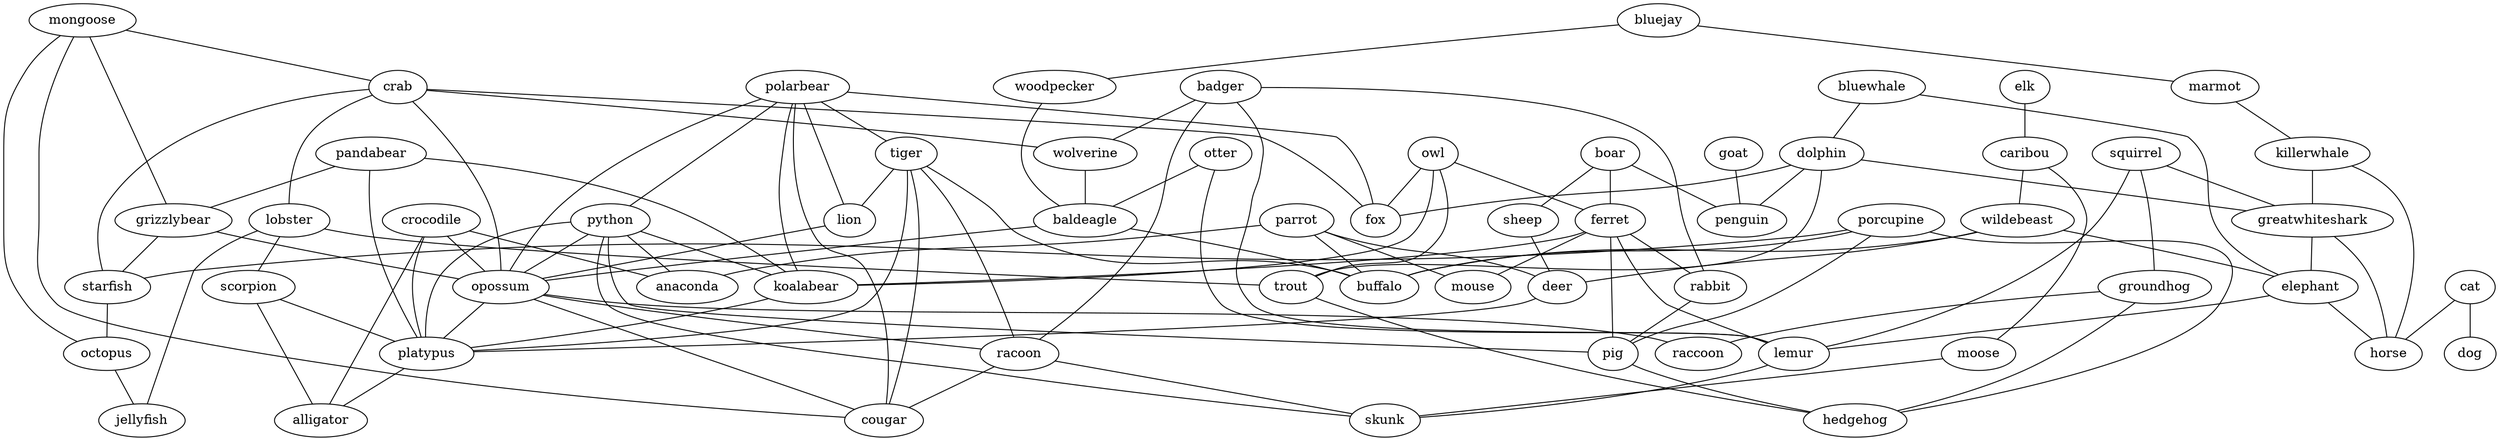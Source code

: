strict graph  {
	owl -- ferret	 [weight=1];
	owl -- fox	 [weight=1];
	owl -- trout	 [weight=1];
	owl -- koalabear	 [weight=1];
	pandabear -- grizzlybear	 [weight=1];
	pandabear -- koalabear	 [weight=1];
	pandabear -- platypus	 [weight=1];
	crocodile -- anaconda	 [weight=1];
	crocodile -- opossum	 [weight=1];
	crocodile -- platypus	 [weight=1];
	crocodile -- alligator	 [weight=1];
	mongoose -- crab	 [weight=1];
	mongoose -- grizzlybear	 [weight=1];
	mongoose -- octopus	 [weight=1];
	mongoose -- cougar	 [weight=1];
	boar -- sheep	 [weight=1];
	boar -- ferret	 [weight=1];
	boar -- penguin	 [weight=1];
	badger -- rabbit	 [weight=1];
	badger -- wolverine	 [weight=1];
	badger -- racoon	 [weight=1];
	badger -- lemur	 [weight=1];
	sheep -- deer	 [weight=1];
	elk -- caribou	 [weight=1];
	crab -- starfish	 [weight=1];
	crab -- lobster	 [weight=1];
	crab -- fox	 [weight=1];
	crab -- wolverine	 [weight=1];
	crab -- opossum	 [weight=1];
	polarbear -- python	 [weight=1];
	polarbear -- tiger	 [weight=1];
	polarbear -- lion	 [weight=1];
	polarbear -- fox	 [weight=1];
	polarbear -- opossum	 [weight=1];
	polarbear -- koalabear	 [weight=1];
	polarbear -- cougar	 [weight=1];
	porcupine -- starfish	 [weight=1];
	porcupine -- pig	 [weight=1];
	porcupine -- buffalo	 [weight=1];
	porcupine -- hedgehog	 [weight=1];
	grizzlybear -- starfish	 [weight=1];
	grizzlybear -- opossum	 [weight=1];
	squirrel -- greatwhiteshark	 [weight=1];
	squirrel -- groundhog	 [weight=1];
	squirrel -- lemur	 [weight=1];
	starfish -- octopus	 [weight=1];
	python -- pig	 [weight=1];
	python -- anaconda	 [weight=1];
	python -- opossum	 [weight=1];
	python -- koalabear	 [weight=1];
	python -- platypus	 [weight=1];
	python -- skunk	 [weight=1];
	caribou -- wildebeast	 [weight=1];
	caribou -- moose	 [weight=1];
	tiger -- lion	 [weight=1];
	tiger -- racoon	 [weight=1];
	tiger -- cougar	 [weight=1];
	tiger -- platypus	 [weight=1];
	tiger -- buffalo	 [weight=1];
	ferret -- rabbit	 [weight=1];
	ferret -- pig	 [weight=1];
	ferret -- mouse	 [weight=1];
	ferret -- koalabear	 [weight=1];
	ferret -- lemur	 [weight=1];
	rabbit -- pig	 [weight=1];
	otter -- baldeagle	 [weight=1];
	otter -- lemur	 [weight=1];
	parrot -- deer	 [weight=1];
	parrot -- anaconda	 [weight=1];
	parrot -- mouse	 [weight=1];
	parrot -- buffalo	 [weight=1];
	bluejay -- marmot	 [weight=1];
	bluejay -- woodpecker	 [weight=1];
	cat -- horse	 [weight=1];
	cat -- dog	 [weight=1];
	wildebeast -- deer	 [weight=1];
	wildebeast -- elephant	 [weight=1];
	wildebeast -- buffalo	 [weight=1];
	bluewhale -- dolphin	 [weight=1];
	bluewhale -- elephant	 [weight=1];
	marmot -- killerwhale	 [weight=1];
	dolphin -- fox	 [weight=1];
	dolphin -- greatwhiteshark	 [weight=1];
	dolphin -- trout	 [weight=1];
	dolphin -- penguin	 [weight=1];
	deer -- platypus	 [weight=1];
	pig -- hedgehog	 [weight=1];
	lion -- opossum	 [weight=1];
	lobster -- trout	 [weight=1];
	lobster -- scorpion	 [weight=1];
	lobster -- jellyfish	 [weight=1];
	woodpecker -- baldeagle	 [weight=1];
	killerwhale -- greatwhiteshark	 [weight=1];
	killerwhale -- horse	 [weight=1];
	greatwhiteshark -- elephant	 [weight=1];
	greatwhiteshark -- horse	 [weight=1];
	wolverine -- baldeagle	 [weight=1];
	baldeagle -- opossum	 [weight=1];
	baldeagle -- buffalo	 [weight=1];
	elephant -- horse	 [weight=1];
	elephant -- lemur	 [weight=1];
	goat -- penguin	 [weight=1];
	trout -- hedgehog	 [weight=1];
	moose -- skunk	 [weight=1];
	octopus -- jellyfish	 [weight=1];
	scorpion -- platypus	 [weight=1];
	scorpion -- alligator	 [weight=1];
	opossum -- racoon	 [weight=1];
	opossum -- cougar	 [weight=1];
	opossum -- platypus	 [weight=1];
	opossum -- raccoon	 [weight=1];
	racoon -- cougar	 [weight=1];
	racoon -- skunk	 [weight=1];
	koalabear -- platypus	 [weight=1];
	groundhog -- raccoon	 [weight=1];
	groundhog -- hedgehog	 [weight=1];
	lemur -- skunk	 [weight=1];
	platypus -- alligator	 [weight=1];
}
